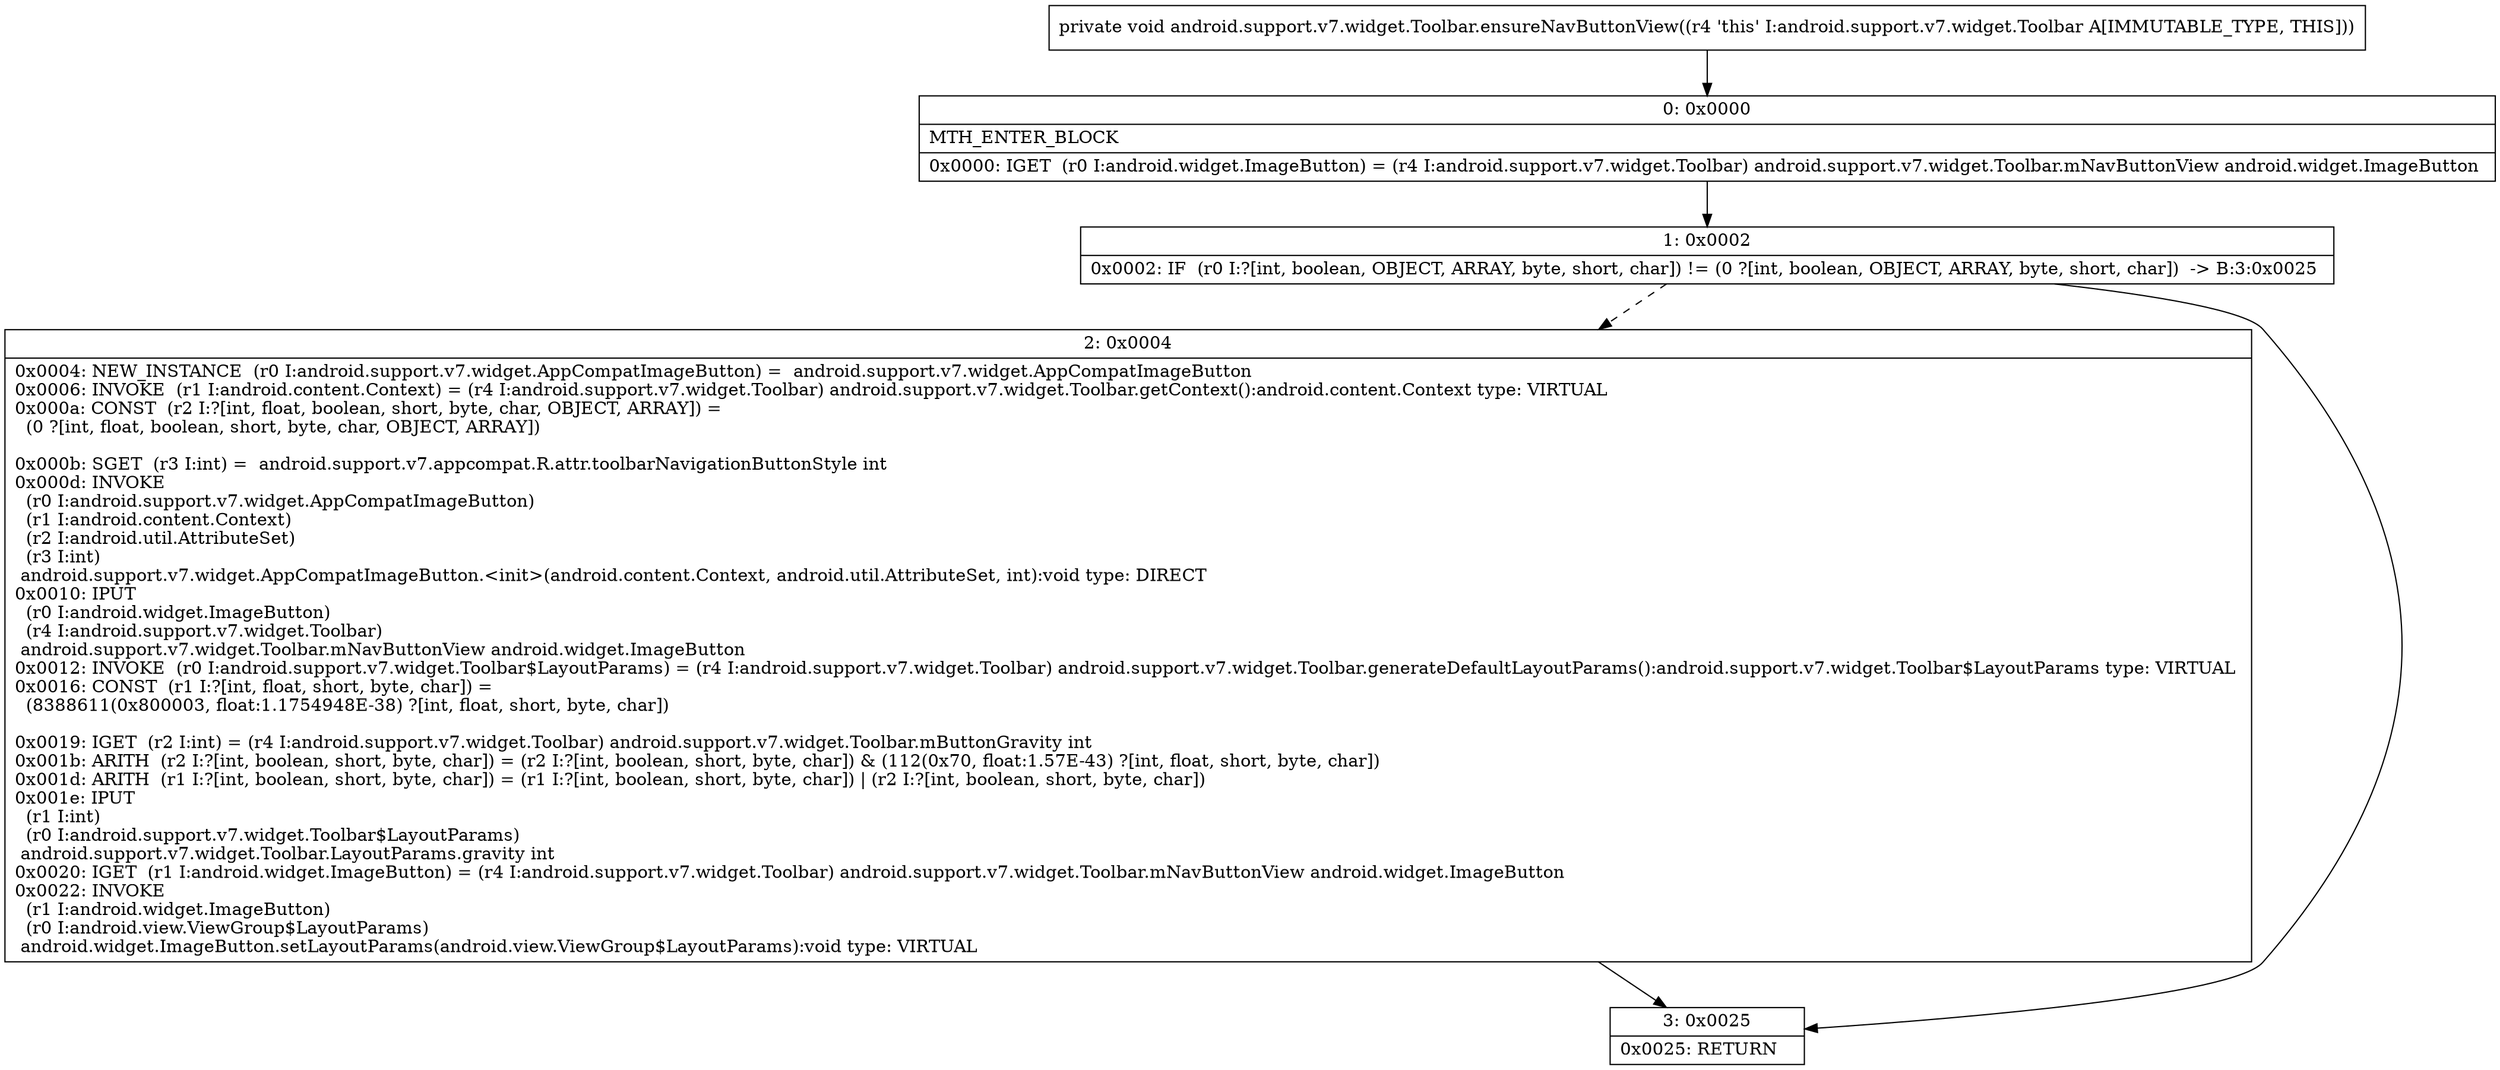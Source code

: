 digraph "CFG forandroid.support.v7.widget.Toolbar.ensureNavButtonView()V" {
Node_0 [shape=record,label="{0\:\ 0x0000|MTH_ENTER_BLOCK\l|0x0000: IGET  (r0 I:android.widget.ImageButton) = (r4 I:android.support.v7.widget.Toolbar) android.support.v7.widget.Toolbar.mNavButtonView android.widget.ImageButton \l}"];
Node_1 [shape=record,label="{1\:\ 0x0002|0x0002: IF  (r0 I:?[int, boolean, OBJECT, ARRAY, byte, short, char]) != (0 ?[int, boolean, OBJECT, ARRAY, byte, short, char])  \-\> B:3:0x0025 \l}"];
Node_2 [shape=record,label="{2\:\ 0x0004|0x0004: NEW_INSTANCE  (r0 I:android.support.v7.widget.AppCompatImageButton) =  android.support.v7.widget.AppCompatImageButton \l0x0006: INVOKE  (r1 I:android.content.Context) = (r4 I:android.support.v7.widget.Toolbar) android.support.v7.widget.Toolbar.getContext():android.content.Context type: VIRTUAL \l0x000a: CONST  (r2 I:?[int, float, boolean, short, byte, char, OBJECT, ARRAY]) = \l  (0 ?[int, float, boolean, short, byte, char, OBJECT, ARRAY])\l \l0x000b: SGET  (r3 I:int) =  android.support.v7.appcompat.R.attr.toolbarNavigationButtonStyle int \l0x000d: INVOKE  \l  (r0 I:android.support.v7.widget.AppCompatImageButton)\l  (r1 I:android.content.Context)\l  (r2 I:android.util.AttributeSet)\l  (r3 I:int)\l android.support.v7.widget.AppCompatImageButton.\<init\>(android.content.Context, android.util.AttributeSet, int):void type: DIRECT \l0x0010: IPUT  \l  (r0 I:android.widget.ImageButton)\l  (r4 I:android.support.v7.widget.Toolbar)\l android.support.v7.widget.Toolbar.mNavButtonView android.widget.ImageButton \l0x0012: INVOKE  (r0 I:android.support.v7.widget.Toolbar$LayoutParams) = (r4 I:android.support.v7.widget.Toolbar) android.support.v7.widget.Toolbar.generateDefaultLayoutParams():android.support.v7.widget.Toolbar$LayoutParams type: VIRTUAL \l0x0016: CONST  (r1 I:?[int, float, short, byte, char]) = \l  (8388611(0x800003, float:1.1754948E\-38) ?[int, float, short, byte, char])\l \l0x0019: IGET  (r2 I:int) = (r4 I:android.support.v7.widget.Toolbar) android.support.v7.widget.Toolbar.mButtonGravity int \l0x001b: ARITH  (r2 I:?[int, boolean, short, byte, char]) = (r2 I:?[int, boolean, short, byte, char]) & (112(0x70, float:1.57E\-43) ?[int, float, short, byte, char]) \l0x001d: ARITH  (r1 I:?[int, boolean, short, byte, char]) = (r1 I:?[int, boolean, short, byte, char]) \| (r2 I:?[int, boolean, short, byte, char]) \l0x001e: IPUT  \l  (r1 I:int)\l  (r0 I:android.support.v7.widget.Toolbar$LayoutParams)\l android.support.v7.widget.Toolbar.LayoutParams.gravity int \l0x0020: IGET  (r1 I:android.widget.ImageButton) = (r4 I:android.support.v7.widget.Toolbar) android.support.v7.widget.Toolbar.mNavButtonView android.widget.ImageButton \l0x0022: INVOKE  \l  (r1 I:android.widget.ImageButton)\l  (r0 I:android.view.ViewGroup$LayoutParams)\l android.widget.ImageButton.setLayoutParams(android.view.ViewGroup$LayoutParams):void type: VIRTUAL \l}"];
Node_3 [shape=record,label="{3\:\ 0x0025|0x0025: RETURN   \l}"];
MethodNode[shape=record,label="{private void android.support.v7.widget.Toolbar.ensureNavButtonView((r4 'this' I:android.support.v7.widget.Toolbar A[IMMUTABLE_TYPE, THIS])) }"];
MethodNode -> Node_0;
Node_0 -> Node_1;
Node_1 -> Node_2[style=dashed];
Node_1 -> Node_3;
Node_2 -> Node_3;
}

